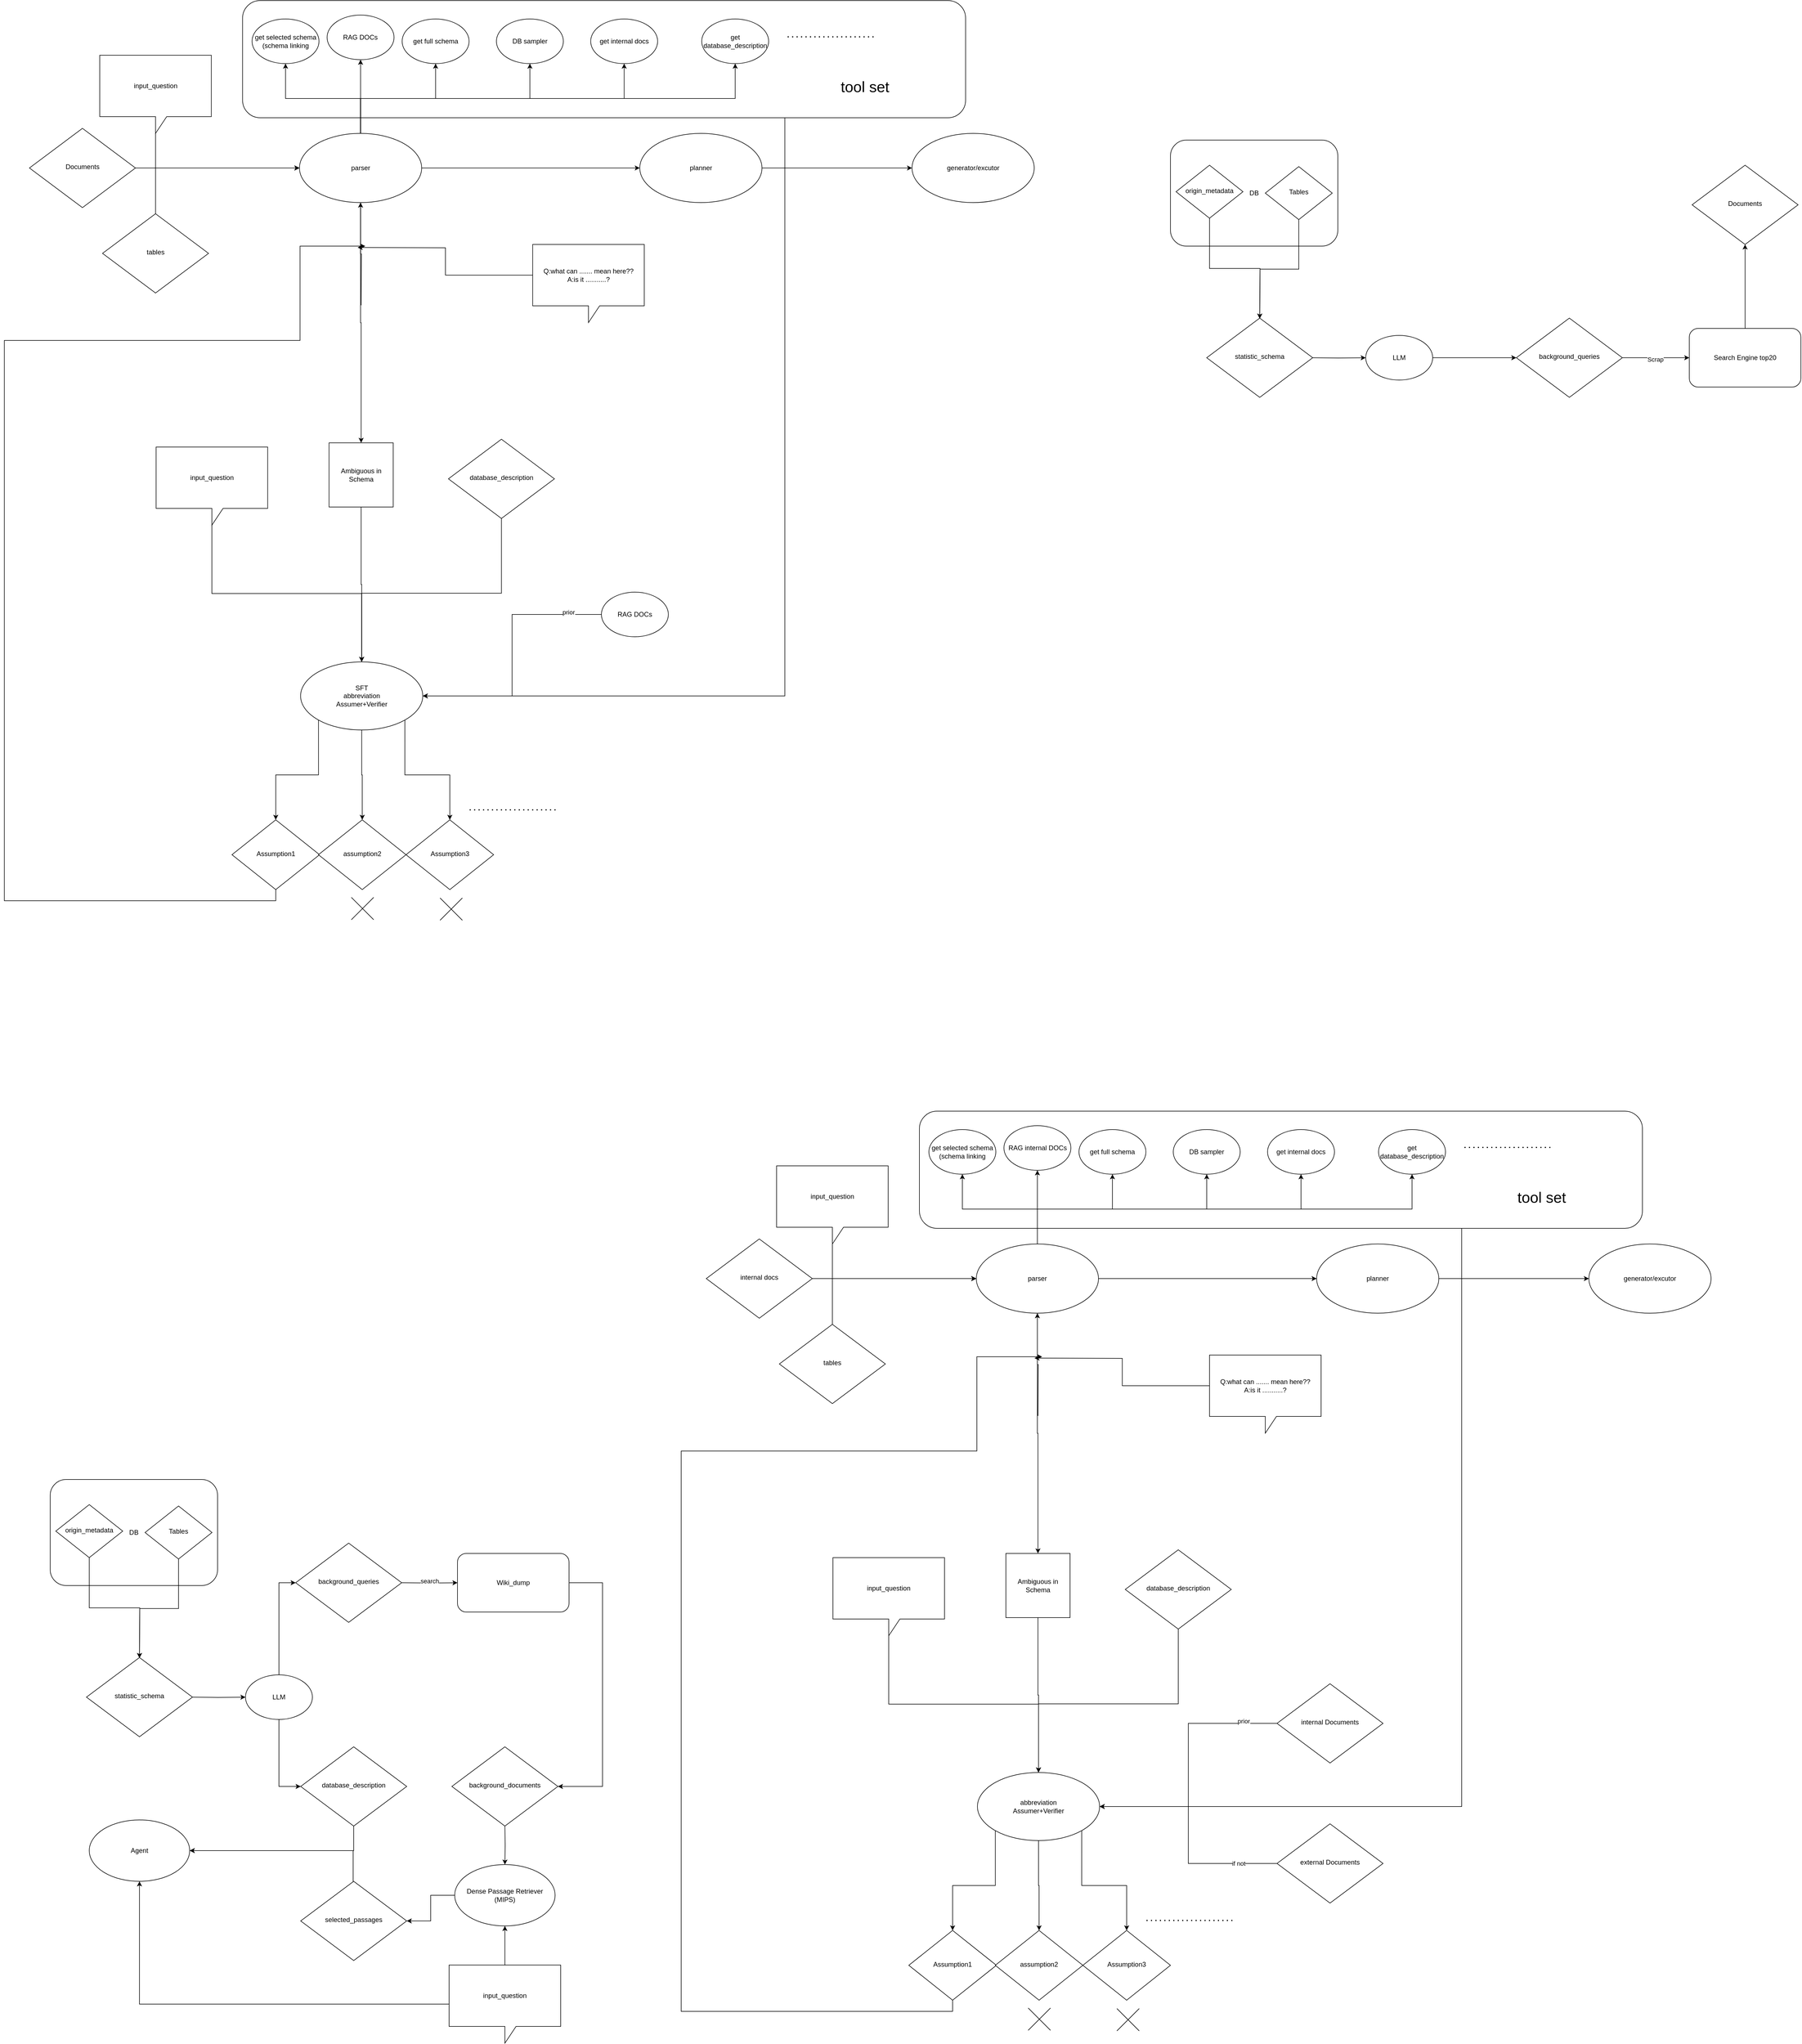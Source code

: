 <mxfile version="24.7.17">
  <diagram name="Page-1" id="r5drHmZ1GO0SzOR0JxVI">
    <mxGraphModel dx="2163" dy="4458" grid="1" gridSize="10" guides="1" tooltips="1" connect="1" arrows="1" fold="1" page="1" pageScale="1" pageWidth="827" pageHeight="1169" math="0" shadow="0">
      <root>
        <mxCell id="0" />
        <mxCell id="1" parent="0" />
        <mxCell id="jEakQbfR0bfkf2IqFZ7B-1" style="edgeStyle=orthogonalEdgeStyle;rounded=0;orthogonalLoop=1;jettySize=auto;html=1;exitX=0.75;exitY=1;exitDx=0;exitDy=0;entryX=1;entryY=0.5;entryDx=0;entryDy=0;" edge="1" parent="1" source="jEakQbfR0bfkf2IqFZ7B-2" target="jEakQbfR0bfkf2IqFZ7B-39">
          <mxGeometry relative="1" as="geometry" />
        </mxCell>
        <mxCell id="jEakQbfR0bfkf2IqFZ7B-2" value="" style="rounded=1;whiteSpace=wrap;html=1;" vertex="1" parent="1">
          <mxGeometry x="1680" y="-580" width="1296" height="210" as="geometry" />
        </mxCell>
        <mxCell id="jEakQbfR0bfkf2IqFZ7B-3" value="DB" style="rounded=1;whiteSpace=wrap;html=1;fontSize=12;glass=0;strokeWidth=1;shadow=0;" vertex="1" parent="1">
          <mxGeometry x="122" y="80" width="300" height="190" as="geometry" />
        </mxCell>
        <mxCell id="jEakQbfR0bfkf2IqFZ7B-4" style="edgeStyle=orthogonalEdgeStyle;rounded=0;orthogonalLoop=1;jettySize=auto;html=1;exitX=0.5;exitY=1;exitDx=0;exitDy=0;" edge="1" parent="1" source="jEakQbfR0bfkf2IqFZ7B-5">
          <mxGeometry relative="1" as="geometry">
            <mxPoint x="282" y="400" as="targetPoint" />
          </mxGeometry>
        </mxCell>
        <mxCell id="jEakQbfR0bfkf2IqFZ7B-5" value="origin_metadata" style="rhombus;whiteSpace=wrap;html=1;shadow=0;fontFamily=Helvetica;fontSize=12;align=center;strokeWidth=1;spacing=6;spacingTop=-4;" vertex="1" parent="1">
          <mxGeometry x="132" y="125" width="120" height="95" as="geometry" />
        </mxCell>
        <mxCell id="jEakQbfR0bfkf2IqFZ7B-6" style="edgeStyle=orthogonalEdgeStyle;rounded=0;orthogonalLoop=1;jettySize=auto;html=1;exitX=0.5;exitY=1;exitDx=0;exitDy=0;" edge="1" parent="1" source="jEakQbfR0bfkf2IqFZ7B-7">
          <mxGeometry relative="1" as="geometry">
            <mxPoint x="282" y="400" as="targetPoint" />
          </mxGeometry>
        </mxCell>
        <mxCell id="jEakQbfR0bfkf2IqFZ7B-7" value="Tables" style="rhombus;whiteSpace=wrap;html=1;shadow=0;fontFamily=Helvetica;fontSize=12;align=center;strokeWidth=1;spacing=6;spacingTop=-4;" vertex="1" parent="1">
          <mxGeometry x="292" y="127.5" width="120" height="95" as="geometry" />
        </mxCell>
        <mxCell id="jEakQbfR0bfkf2IqFZ7B-8" style="edgeStyle=orthogonalEdgeStyle;rounded=0;orthogonalLoop=1;jettySize=auto;html=1;entryX=0;entryY=0.5;entryDx=0;entryDy=0;" edge="1" parent="1" target="jEakQbfR0bfkf2IqFZ7B-11">
          <mxGeometry relative="1" as="geometry">
            <mxPoint x="372" y="470" as="sourcePoint" />
          </mxGeometry>
        </mxCell>
        <mxCell id="jEakQbfR0bfkf2IqFZ7B-9" style="edgeStyle=orthogonalEdgeStyle;rounded=0;orthogonalLoop=1;jettySize=auto;html=1;entryX=0;entryY=0.5;entryDx=0;entryDy=0;" edge="1" parent="1" source="jEakQbfR0bfkf2IqFZ7B-11" target="jEakQbfR0bfkf2IqFZ7B-25">
          <mxGeometry relative="1" as="geometry">
            <mxPoint x="562" y="265" as="targetPoint" />
          </mxGeometry>
        </mxCell>
        <mxCell id="jEakQbfR0bfkf2IqFZ7B-10" style="edgeStyle=orthogonalEdgeStyle;rounded=0;orthogonalLoop=1;jettySize=auto;html=1;exitX=0.5;exitY=1;exitDx=0;exitDy=0;entryX=0;entryY=0.5;entryDx=0;entryDy=0;" edge="1" parent="1" source="jEakQbfR0bfkf2IqFZ7B-11" target="jEakQbfR0bfkf2IqFZ7B-26">
          <mxGeometry relative="1" as="geometry">
            <mxPoint x="562" y="630" as="targetPoint" />
          </mxGeometry>
        </mxCell>
        <mxCell id="jEakQbfR0bfkf2IqFZ7B-11" value="LLM" style="ellipse;whiteSpace=wrap;html=1;" vertex="1" parent="1">
          <mxGeometry x="472" y="430" width="120" height="80" as="geometry" />
        </mxCell>
        <mxCell id="jEakQbfR0bfkf2IqFZ7B-12" style="edgeStyle=orthogonalEdgeStyle;rounded=0;orthogonalLoop=1;jettySize=auto;html=1;exitX=0.5;exitY=1;exitDx=0;exitDy=0;entryX=1;entryY=0.5;entryDx=0;entryDy=0;" edge="1" parent="1" source="jEakQbfR0bfkf2IqFZ7B-26" target="jEakQbfR0bfkf2IqFZ7B-24">
          <mxGeometry relative="1" as="geometry">
            <mxPoint x="452" y="790" as="targetPoint" />
            <mxPoint x="657" y="700" as="sourcePoint" />
          </mxGeometry>
        </mxCell>
        <mxCell id="jEakQbfR0bfkf2IqFZ7B-13" style="edgeStyle=orthogonalEdgeStyle;rounded=0;orthogonalLoop=1;jettySize=auto;html=1;entryX=0;entryY=0.5;entryDx=0;entryDy=0;" edge="1" parent="1" target="jEakQbfR0bfkf2IqFZ7B-16">
          <mxGeometry relative="1" as="geometry">
            <mxPoint x="752" y="265" as="sourcePoint" />
          </mxGeometry>
        </mxCell>
        <mxCell id="jEakQbfR0bfkf2IqFZ7B-14" value="search&lt;div&gt;&lt;br&gt;&lt;/div&gt;" style="edgeLabel;html=1;align=center;verticalAlign=middle;resizable=0;points=[];" vertex="1" connectable="0" parent="jEakQbfR0bfkf2IqFZ7B-13">
          <mxGeometry x="-0.017" y="-3" relative="1" as="geometry">
            <mxPoint as="offset" />
          </mxGeometry>
        </mxCell>
        <mxCell id="jEakQbfR0bfkf2IqFZ7B-15" style="edgeStyle=orthogonalEdgeStyle;rounded=0;orthogonalLoop=1;jettySize=auto;html=1;entryX=1;entryY=0.5;entryDx=0;entryDy=0;" edge="1" parent="1" source="jEakQbfR0bfkf2IqFZ7B-16">
          <mxGeometry relative="1" as="geometry">
            <mxPoint x="1032" y="630" as="targetPoint" />
            <Array as="points">
              <mxPoint x="1112" y="265" />
              <mxPoint x="1112" y="630" />
            </Array>
          </mxGeometry>
        </mxCell>
        <mxCell id="jEakQbfR0bfkf2IqFZ7B-16" value="Wiki_dump" style="rounded=1;whiteSpace=wrap;html=1;" vertex="1" parent="1">
          <mxGeometry x="852" y="212.5" width="200" height="105" as="geometry" />
        </mxCell>
        <mxCell id="jEakQbfR0bfkf2IqFZ7B-17" value="" style="edgeStyle=orthogonalEdgeStyle;rounded=0;orthogonalLoop=1;jettySize=auto;html=1;" edge="1" parent="1" target="jEakQbfR0bfkf2IqFZ7B-22">
          <mxGeometry relative="1" as="geometry">
            <mxPoint x="937" y="700" as="sourcePoint" />
          </mxGeometry>
        </mxCell>
        <mxCell id="jEakQbfR0bfkf2IqFZ7B-18" value="" style="edgeStyle=orthogonalEdgeStyle;rounded=0;orthogonalLoop=1;jettySize=auto;html=1;" edge="1" parent="1" source="jEakQbfR0bfkf2IqFZ7B-20" target="jEakQbfR0bfkf2IqFZ7B-22">
          <mxGeometry relative="1" as="geometry" />
        </mxCell>
        <mxCell id="jEakQbfR0bfkf2IqFZ7B-19" style="edgeStyle=orthogonalEdgeStyle;rounded=0;orthogonalLoop=1;jettySize=auto;html=1;entryX=0.5;entryY=1;entryDx=0;entryDy=0;" edge="1" parent="1" source="jEakQbfR0bfkf2IqFZ7B-20" target="jEakQbfR0bfkf2IqFZ7B-24">
          <mxGeometry relative="1" as="geometry">
            <mxPoint x="282" y="810" as="targetPoint" />
          </mxGeometry>
        </mxCell>
        <mxCell id="jEakQbfR0bfkf2IqFZ7B-20" value="input&lt;span style=&quot;background-color: initial;&quot;&gt;_question&lt;/span&gt;" style="shape=callout;whiteSpace=wrap;html=1;perimeter=calloutPerimeter;" vertex="1" parent="1">
          <mxGeometry x="837" y="950" width="200" height="140" as="geometry" />
        </mxCell>
        <mxCell id="jEakQbfR0bfkf2IqFZ7B-21" value="" style="edgeStyle=orthogonalEdgeStyle;rounded=0;orthogonalLoop=1;jettySize=auto;html=1;entryX=1;entryY=0.5;entryDx=0;entryDy=0;" edge="1" parent="1" source="jEakQbfR0bfkf2IqFZ7B-22" target="jEakQbfR0bfkf2IqFZ7B-29">
          <mxGeometry relative="1" as="geometry">
            <mxPoint x="752" y="870" as="targetPoint" />
          </mxGeometry>
        </mxCell>
        <mxCell id="jEakQbfR0bfkf2IqFZ7B-22" value="Dense Passage Retriever&lt;div&gt;(MIPS&lt;span style=&quot;background-color: initial;&quot;&gt;)&lt;/span&gt;&lt;/div&gt;" style="ellipse;whiteSpace=wrap;html=1;" vertex="1" parent="1">
          <mxGeometry x="847" y="770" width="180" height="110" as="geometry" />
        </mxCell>
        <mxCell id="jEakQbfR0bfkf2IqFZ7B-23" style="edgeStyle=orthogonalEdgeStyle;rounded=0;orthogonalLoop=1;jettySize=auto;html=1;exitX=0.5;exitY=0;exitDx=0;exitDy=0;entryX=1;entryY=0.5;entryDx=0;entryDy=0;" edge="1" parent="1" source="jEakQbfR0bfkf2IqFZ7B-29" target="jEakQbfR0bfkf2IqFZ7B-24">
          <mxGeometry relative="1" as="geometry">
            <mxPoint x="657.571" y="750" as="targetPoint" />
            <mxPoint x="657" y="800" as="sourcePoint" />
            <Array as="points">
              <mxPoint x="665" y="745" />
            </Array>
          </mxGeometry>
        </mxCell>
        <mxCell id="jEakQbfR0bfkf2IqFZ7B-24" value="Agent" style="ellipse;whiteSpace=wrap;html=1;" vertex="1" parent="1">
          <mxGeometry x="192" y="690" width="180" height="110" as="geometry" />
        </mxCell>
        <mxCell id="jEakQbfR0bfkf2IqFZ7B-25" value="background_queries" style="rhombus;whiteSpace=wrap;html=1;shadow=0;fontFamily=Helvetica;fontSize=12;align=center;strokeWidth=1;spacing=6;spacingTop=-4;" vertex="1" parent="1">
          <mxGeometry x="562" y="194" width="190" height="142" as="geometry" />
        </mxCell>
        <mxCell id="jEakQbfR0bfkf2IqFZ7B-26" value="database_description" style="rhombus;whiteSpace=wrap;html=1;shadow=0;fontFamily=Helvetica;fontSize=12;align=center;strokeWidth=1;spacing=6;spacingTop=-4;" vertex="1" parent="1">
          <mxGeometry x="571" y="559" width="190" height="142" as="geometry" />
        </mxCell>
        <mxCell id="jEakQbfR0bfkf2IqFZ7B-27" value="background_documents" style="rhombus;whiteSpace=wrap;html=1;shadow=0;fontFamily=Helvetica;fontSize=12;align=center;strokeWidth=1;spacing=6;spacingTop=-4;" vertex="1" parent="1">
          <mxGeometry x="842" y="559" width="190" height="142" as="geometry" />
        </mxCell>
        <mxCell id="jEakQbfR0bfkf2IqFZ7B-28" value="statistic_schema" style="rhombus;whiteSpace=wrap;html=1;shadow=0;fontFamily=Helvetica;fontSize=12;align=center;strokeWidth=1;spacing=6;spacingTop=-4;" vertex="1" parent="1">
          <mxGeometry x="187" y="399" width="190" height="142" as="geometry" />
        </mxCell>
        <mxCell id="jEakQbfR0bfkf2IqFZ7B-29" value="selected_passages" style="rhombus;whiteSpace=wrap;html=1;shadow=0;fontFamily=Helvetica;fontSize=12;align=center;strokeWidth=1;spacing=6;spacingTop=-4;" vertex="1" parent="1">
          <mxGeometry x="571" y="800" width="190" height="142" as="geometry" />
        </mxCell>
        <mxCell id="jEakQbfR0bfkf2IqFZ7B-30" style="edgeStyle=orthogonalEdgeStyle;rounded=0;orthogonalLoop=1;jettySize=auto;html=1;exitX=0;exitY=0;exitDx=100;exitDy=140;exitPerimeter=0;entryX=0.5;entryY=0;entryDx=0;entryDy=0;" edge="1" parent="1" source="jEakQbfR0bfkf2IqFZ7B-31" target="jEakQbfR0bfkf2IqFZ7B-39">
          <mxGeometry relative="1" as="geometry">
            <mxPoint x="1746.727" y="543.455" as="targetPoint" />
          </mxGeometry>
        </mxCell>
        <mxCell id="jEakQbfR0bfkf2IqFZ7B-31" value="input&lt;span style=&quot;background-color: initial;&quot;&gt;_question&lt;/span&gt;" style="shape=callout;whiteSpace=wrap;html=1;perimeter=calloutPerimeter;" vertex="1" parent="1">
          <mxGeometry x="1525" y="220" width="200" height="140" as="geometry" />
        </mxCell>
        <mxCell id="jEakQbfR0bfkf2IqFZ7B-32" style="edgeStyle=orthogonalEdgeStyle;rounded=0;orthogonalLoop=1;jettySize=auto;html=1;exitX=0.5;exitY=1;exitDx=0;exitDy=0;entryX=0.5;entryY=0;entryDx=0;entryDy=0;" edge="1" parent="1" source="jEakQbfR0bfkf2IqFZ7B-33" target="jEakQbfR0bfkf2IqFZ7B-39">
          <mxGeometry relative="1" as="geometry">
            <mxPoint x="2019" y="552" as="targetPoint" />
            <Array as="points">
              <mxPoint x="2144" y="482" />
              <mxPoint x="1893" y="482" />
            </Array>
          </mxGeometry>
        </mxCell>
        <mxCell id="jEakQbfR0bfkf2IqFZ7B-33" value="database_description" style="rhombus;whiteSpace=wrap;html=1;shadow=0;fontFamily=Helvetica;fontSize=12;align=center;strokeWidth=1;spacing=6;spacingTop=-4;" vertex="1" parent="1">
          <mxGeometry x="2049" y="206" width="190" height="142" as="geometry" />
        </mxCell>
        <mxCell id="jEakQbfR0bfkf2IqFZ7B-34" style="edgeStyle=orthogonalEdgeStyle;rounded=0;orthogonalLoop=1;jettySize=auto;html=1;exitX=0.5;exitY=1;exitDx=0;exitDy=0;entryX=0.5;entryY=0;entryDx=0;entryDy=0;" edge="1" parent="1" source="jEakQbfR0bfkf2IqFZ7B-35" target="jEakQbfR0bfkf2IqFZ7B-39">
          <mxGeometry relative="1" as="geometry">
            <mxPoint x="1893" y="536" as="targetPoint" />
          </mxGeometry>
        </mxCell>
        <mxCell id="jEakQbfR0bfkf2IqFZ7B-35" value="Ambiguous in Schema" style="whiteSpace=wrap;html=1;aspect=fixed;" vertex="1" parent="1">
          <mxGeometry x="1835" y="212.5" width="115" height="115" as="geometry" />
        </mxCell>
        <mxCell id="jEakQbfR0bfkf2IqFZ7B-36" style="edgeStyle=orthogonalEdgeStyle;rounded=0;orthogonalLoop=1;jettySize=auto;html=1;exitX=0;exitY=1;exitDx=0;exitDy=0;entryX=0.5;entryY=0;entryDx=0;entryDy=0;" edge="1" parent="1" source="jEakQbfR0bfkf2IqFZ7B-39" target="jEakQbfR0bfkf2IqFZ7B-44">
          <mxGeometry relative="1" as="geometry">
            <mxPoint x="1759.455" y="871.636" as="targetPoint" />
          </mxGeometry>
        </mxCell>
        <mxCell id="jEakQbfR0bfkf2IqFZ7B-37" style="edgeStyle=orthogonalEdgeStyle;rounded=0;orthogonalLoop=1;jettySize=auto;html=1;exitX=0.5;exitY=1;exitDx=0;exitDy=0;entryX=0.5;entryY=0;entryDx=0;entryDy=0;" edge="1" parent="1" source="jEakQbfR0bfkf2IqFZ7B-39" target="jEakQbfR0bfkf2IqFZ7B-45">
          <mxGeometry relative="1" as="geometry">
            <mxPoint x="1893.091" y="866.182" as="targetPoint" />
          </mxGeometry>
        </mxCell>
        <mxCell id="jEakQbfR0bfkf2IqFZ7B-38" style="edgeStyle=orthogonalEdgeStyle;rounded=0;orthogonalLoop=1;jettySize=auto;html=1;exitX=1;exitY=1;exitDx=0;exitDy=0;entryX=0.5;entryY=0;entryDx=0;entryDy=0;" edge="1" parent="1" source="jEakQbfR0bfkf2IqFZ7B-39" target="jEakQbfR0bfkf2IqFZ7B-46">
          <mxGeometry relative="1" as="geometry">
            <mxPoint x="2023.091" y="868.909" as="targetPoint" />
          </mxGeometry>
        </mxCell>
        <mxCell id="jEakQbfR0bfkf2IqFZ7B-39" value="&lt;div&gt;abbreviation&lt;/div&gt;Assumer+Verifier" style="ellipse;whiteSpace=wrap;html=1;" vertex="1" parent="1">
          <mxGeometry x="1784" y="605" width="219" height="122" as="geometry" />
        </mxCell>
        <mxCell id="jEakQbfR0bfkf2IqFZ7B-40" style="edgeStyle=orthogonalEdgeStyle;rounded=0;orthogonalLoop=1;jettySize=auto;html=1;exitX=0;exitY=0.5;exitDx=0;exitDy=0;entryX=1;entryY=0.5;entryDx=0;entryDy=0;" edge="1" parent="1" source="jEakQbfR0bfkf2IqFZ7B-42" target="jEakQbfR0bfkf2IqFZ7B-39">
          <mxGeometry relative="1" as="geometry" />
        </mxCell>
        <mxCell id="jEakQbfR0bfkf2IqFZ7B-41" value="prior" style="edgeLabel;html=1;align=center;verticalAlign=middle;resizable=0;points=[];" vertex="1" connectable="0" parent="jEakQbfR0bfkf2IqFZ7B-40">
          <mxGeometry x="-0.748" y="-4" relative="1" as="geometry">
            <mxPoint x="-1" as="offset" />
          </mxGeometry>
        </mxCell>
        <mxCell id="jEakQbfR0bfkf2IqFZ7B-42" value="internal Documents" style="rhombus;whiteSpace=wrap;html=1;shadow=0;fontFamily=Helvetica;fontSize=12;align=center;strokeWidth=1;spacing=6;spacingTop=-4;" vertex="1" parent="1">
          <mxGeometry x="2321" y="446" width="190" height="142" as="geometry" />
        </mxCell>
        <mxCell id="jEakQbfR0bfkf2IqFZ7B-43" style="edgeStyle=orthogonalEdgeStyle;rounded=0;orthogonalLoop=1;jettySize=auto;html=1;exitX=0.5;exitY=1;exitDx=0;exitDy=0;" edge="1" parent="1" source="jEakQbfR0bfkf2IqFZ7B-44">
          <mxGeometry relative="1" as="geometry">
            <mxPoint x="1900" y="-140" as="targetPoint" />
            <Array as="points">
              <mxPoint x="1739" y="1033" />
              <mxPoint x="1253" y="1033" />
              <mxPoint x="1253" y="29" />
              <mxPoint x="1783" y="29" />
            </Array>
          </mxGeometry>
        </mxCell>
        <mxCell id="jEakQbfR0bfkf2IqFZ7B-44" value="Assumption1" style="rhombus;whiteSpace=wrap;html=1;shadow=0;fontFamily=Helvetica;fontSize=12;align=center;strokeWidth=1;spacing=6;spacingTop=-4;" vertex="1" parent="1">
          <mxGeometry x="1661" y="888" width="157" height="125" as="geometry" />
        </mxCell>
        <mxCell id="jEakQbfR0bfkf2IqFZ7B-45" value="assumpt&lt;span style=&quot;background-color: initial;&quot;&gt;ion2&lt;/span&gt;" style="rhombus;whiteSpace=wrap;html=1;shadow=0;fontFamily=Helvetica;fontSize=12;align=center;strokeWidth=1;spacing=6;spacingTop=-4;" vertex="1" parent="1">
          <mxGeometry x="1816" y="888" width="157" height="125" as="geometry" />
        </mxCell>
        <mxCell id="jEakQbfR0bfkf2IqFZ7B-46" value="Assumption3" style="rhombus;whiteSpace=wrap;html=1;shadow=0;fontFamily=Helvetica;fontSize=12;align=center;strokeWidth=1;spacing=6;spacingTop=-4;" vertex="1" parent="1">
          <mxGeometry x="1973" y="888" width="157" height="125" as="geometry" />
        </mxCell>
        <mxCell id="jEakQbfR0bfkf2IqFZ7B-47" style="edgeStyle=orthogonalEdgeStyle;rounded=0;orthogonalLoop=1;jettySize=auto;html=1;exitX=0.5;exitY=0;exitDx=0;exitDy=0;entryX=0.5;entryY=1;entryDx=0;entryDy=0;" edge="1" parent="1" target="jEakQbfR0bfkf2IqFZ7B-62">
          <mxGeometry relative="1" as="geometry">
            <mxPoint x="1892.5" y="-34" as="sourcePoint" />
          </mxGeometry>
        </mxCell>
        <mxCell id="jEakQbfR0bfkf2IqFZ7B-48" value="" style="endArrow=none;dashed=1;html=1;dashPattern=1 3;strokeWidth=2;rounded=0;" edge="1" parent="1">
          <mxGeometry width="50" height="50" relative="1" as="geometry">
            <mxPoint x="2087" y="870.09" as="sourcePoint" />
            <mxPoint x="2247" y="870.09" as="targetPoint" />
          </mxGeometry>
        </mxCell>
        <mxCell id="jEakQbfR0bfkf2IqFZ7B-49" value="" style="shape=mxgraph.sysml.x;" vertex="1" parent="1">
          <mxGeometry x="1875" y="1027" width="40" height="40" as="geometry" />
        </mxCell>
        <mxCell id="jEakQbfR0bfkf2IqFZ7B-50" value="" style="shape=mxgraph.sysml.x;" vertex="1" parent="1">
          <mxGeometry x="2034" y="1028" width="40" height="40" as="geometry" />
        </mxCell>
        <mxCell id="jEakQbfR0bfkf2IqFZ7B-51" style="edgeStyle=orthogonalEdgeStyle;rounded=0;orthogonalLoop=1;jettySize=auto;html=1;exitX=0;exitY=0.5;exitDx=0;exitDy=0;entryX=1;entryY=0.5;entryDx=0;entryDy=0;" edge="1" parent="1" source="jEakQbfR0bfkf2IqFZ7B-53" target="jEakQbfR0bfkf2IqFZ7B-39">
          <mxGeometry relative="1" as="geometry" />
        </mxCell>
        <mxCell id="jEakQbfR0bfkf2IqFZ7B-52" value="if not" style="edgeLabel;html=1;align=center;verticalAlign=middle;resizable=0;points=[];" vertex="1" connectable="0" parent="jEakQbfR0bfkf2IqFZ7B-51">
          <mxGeometry x="-0.677" relative="1" as="geometry">
            <mxPoint x="-1" as="offset" />
          </mxGeometry>
        </mxCell>
        <mxCell id="jEakQbfR0bfkf2IqFZ7B-53" value="external Documents" style="rhombus;whiteSpace=wrap;html=1;shadow=0;fontFamily=Helvetica;fontSize=12;align=center;strokeWidth=1;spacing=6;spacingTop=-4;" vertex="1" parent="1">
          <mxGeometry x="2321" y="697" width="190" height="142" as="geometry" />
        </mxCell>
        <mxCell id="jEakQbfR0bfkf2IqFZ7B-54" style="edgeStyle=orthogonalEdgeStyle;rounded=0;orthogonalLoop=1;jettySize=auto;html=1;exitX=1;exitY=0.5;exitDx=0;exitDy=0;" edge="1" parent="1" source="jEakQbfR0bfkf2IqFZ7B-62" target="jEakQbfR0bfkf2IqFZ7B-64">
          <mxGeometry relative="1" as="geometry" />
        </mxCell>
        <mxCell id="jEakQbfR0bfkf2IqFZ7B-55" style="edgeStyle=orthogonalEdgeStyle;rounded=0;orthogonalLoop=1;jettySize=auto;html=1;exitX=0.5;exitY=0;exitDx=0;exitDy=0;entryX=0.5;entryY=1;entryDx=0;entryDy=0;" edge="1" parent="1" source="jEakQbfR0bfkf2IqFZ7B-62" target="jEakQbfR0bfkf2IqFZ7B-65">
          <mxGeometry relative="1" as="geometry" />
        </mxCell>
        <mxCell id="jEakQbfR0bfkf2IqFZ7B-56" style="edgeStyle=orthogonalEdgeStyle;rounded=0;orthogonalLoop=1;jettySize=auto;html=1;exitX=0.5;exitY=0;exitDx=0;exitDy=0;entryX=0.5;entryY=1;entryDx=0;entryDy=0;" edge="1" parent="1" source="jEakQbfR0bfkf2IqFZ7B-62" target="jEakQbfR0bfkf2IqFZ7B-66">
          <mxGeometry relative="1" as="geometry" />
        </mxCell>
        <mxCell id="jEakQbfR0bfkf2IqFZ7B-57" style="edgeStyle=orthogonalEdgeStyle;rounded=0;orthogonalLoop=1;jettySize=auto;html=1;exitX=0.5;exitY=0;exitDx=0;exitDy=0;entryX=0.5;entryY=1;entryDx=0;entryDy=0;" edge="1" parent="1" source="jEakQbfR0bfkf2IqFZ7B-62" target="jEakQbfR0bfkf2IqFZ7B-67">
          <mxGeometry relative="1" as="geometry" />
        </mxCell>
        <mxCell id="jEakQbfR0bfkf2IqFZ7B-58" style="edgeStyle=orthogonalEdgeStyle;rounded=0;orthogonalLoop=1;jettySize=auto;html=1;exitX=0.5;exitY=0;exitDx=0;exitDy=0;entryX=0.5;entryY=1;entryDx=0;entryDy=0;" edge="1" parent="1" source="jEakQbfR0bfkf2IqFZ7B-62" target="jEakQbfR0bfkf2IqFZ7B-69">
          <mxGeometry relative="1" as="geometry" />
        </mxCell>
        <mxCell id="jEakQbfR0bfkf2IqFZ7B-59" style="edgeStyle=orthogonalEdgeStyle;rounded=0;orthogonalLoop=1;jettySize=auto;html=1;exitX=0.5;exitY=1;exitDx=0;exitDy=0;entryX=0.5;entryY=0;entryDx=0;entryDy=0;" edge="1" parent="1" source="jEakQbfR0bfkf2IqFZ7B-62" target="jEakQbfR0bfkf2IqFZ7B-35">
          <mxGeometry relative="1" as="geometry">
            <mxPoint x="1893" y="210" as="targetPoint" />
          </mxGeometry>
        </mxCell>
        <mxCell id="jEakQbfR0bfkf2IqFZ7B-60" style="edgeStyle=orthogonalEdgeStyle;rounded=0;orthogonalLoop=1;jettySize=auto;html=1;exitX=0.5;exitY=0;exitDx=0;exitDy=0;entryX=0.5;entryY=1;entryDx=0;entryDy=0;" edge="1" parent="1" source="jEakQbfR0bfkf2IqFZ7B-62" target="jEakQbfR0bfkf2IqFZ7B-72">
          <mxGeometry relative="1" as="geometry" />
        </mxCell>
        <mxCell id="jEakQbfR0bfkf2IqFZ7B-61" style="edgeStyle=orthogonalEdgeStyle;rounded=0;orthogonalLoop=1;jettySize=auto;html=1;exitX=0.5;exitY=0;exitDx=0;exitDy=0;entryX=0.5;entryY=1;entryDx=0;entryDy=0;" edge="1" parent="1" source="jEakQbfR0bfkf2IqFZ7B-62" target="jEakQbfR0bfkf2IqFZ7B-79">
          <mxGeometry relative="1" as="geometry" />
        </mxCell>
        <mxCell id="jEakQbfR0bfkf2IqFZ7B-62" value="parser" style="ellipse;whiteSpace=wrap;html=1;" vertex="1" parent="1">
          <mxGeometry x="1782" y="-342" width="219" height="124" as="geometry" />
        </mxCell>
        <mxCell id="jEakQbfR0bfkf2IqFZ7B-63" style="edgeStyle=orthogonalEdgeStyle;rounded=0;orthogonalLoop=1;jettySize=auto;html=1;exitX=1;exitY=0.5;exitDx=0;exitDy=0;" edge="1" parent="1" source="jEakQbfR0bfkf2IqFZ7B-64">
          <mxGeometry relative="1" as="geometry">
            <mxPoint x="2880" y="-280" as="targetPoint" />
          </mxGeometry>
        </mxCell>
        <mxCell id="jEakQbfR0bfkf2IqFZ7B-64" value="planner" style="ellipse;whiteSpace=wrap;html=1;" vertex="1" parent="1">
          <mxGeometry x="2392" y="-342" width="219" height="124" as="geometry" />
        </mxCell>
        <mxCell id="jEakQbfR0bfkf2IqFZ7B-65" value="get selected schema&lt;br&gt;(schema linking" style="ellipse;whiteSpace=wrap;html=1;" vertex="1" parent="1">
          <mxGeometry x="1697" y="-547" width="120" height="80" as="geometry" />
        </mxCell>
        <mxCell id="jEakQbfR0bfkf2IqFZ7B-66" value="get full schema" style="ellipse;whiteSpace=wrap;html=1;" vertex="1" parent="1">
          <mxGeometry x="1966" y="-547" width="120" height="80" as="geometry" />
        </mxCell>
        <mxCell id="jEakQbfR0bfkf2IqFZ7B-67" value="DB sampler" style="ellipse;whiteSpace=wrap;html=1;" vertex="1" parent="1">
          <mxGeometry x="2135" y="-547" width="120" height="80" as="geometry" />
        </mxCell>
        <mxCell id="jEakQbfR0bfkf2IqFZ7B-68" value="" style="endArrow=none;dashed=1;html=1;dashPattern=1 3;strokeWidth=2;rounded=0;" edge="1" parent="1">
          <mxGeometry width="50" height="50" relative="1" as="geometry">
            <mxPoint x="2657" y="-515.0" as="sourcePoint" />
            <mxPoint x="2817" y="-515.0" as="targetPoint" />
          </mxGeometry>
        </mxCell>
        <mxCell id="jEakQbfR0bfkf2IqFZ7B-69" value="get internal docs" style="ellipse;whiteSpace=wrap;html=1;" vertex="1" parent="1">
          <mxGeometry x="2304" y="-547" width="120" height="80" as="geometry" />
        </mxCell>
        <mxCell id="jEakQbfR0bfkf2IqFZ7B-70" style="edgeStyle=orthogonalEdgeStyle;rounded=0;orthogonalLoop=1;jettySize=auto;html=1;exitX=0;exitY=0;exitDx=100;exitDy=140;exitPerimeter=0;" edge="1" parent="1" source="jEakQbfR0bfkf2IqFZ7B-71" target="jEakQbfR0bfkf2IqFZ7B-62">
          <mxGeometry relative="1" as="geometry" />
        </mxCell>
        <mxCell id="jEakQbfR0bfkf2IqFZ7B-71" value="input&lt;span style=&quot;background-color: initial;&quot;&gt;_question&lt;/span&gt;" style="shape=callout;whiteSpace=wrap;html=1;perimeter=calloutPerimeter;" vertex="1" parent="1">
          <mxGeometry x="1424" y="-482" width="200" height="140" as="geometry" />
        </mxCell>
        <mxCell id="jEakQbfR0bfkf2IqFZ7B-72" value="get database_description" style="ellipse;whiteSpace=wrap;html=1;" vertex="1" parent="1">
          <mxGeometry x="2503" y="-547" width="120" height="80" as="geometry" />
        </mxCell>
        <mxCell id="jEakQbfR0bfkf2IqFZ7B-73" style="edgeStyle=orthogonalEdgeStyle;rounded=0;orthogonalLoop=1;jettySize=auto;html=1;exitX=0.5;exitY=0;exitDx=0;exitDy=0;entryX=0;entryY=0.5;entryDx=0;entryDy=0;" edge="1" parent="1" source="jEakQbfR0bfkf2IqFZ7B-74" target="jEakQbfR0bfkf2IqFZ7B-62">
          <mxGeometry relative="1" as="geometry" />
        </mxCell>
        <mxCell id="jEakQbfR0bfkf2IqFZ7B-74" value="tables" style="rhombus;whiteSpace=wrap;html=1;shadow=0;fontFamily=Helvetica;fontSize=12;align=center;strokeWidth=1;spacing=6;spacingTop=-4;" vertex="1" parent="1">
          <mxGeometry x="1429" y="-198" width="190" height="142" as="geometry" />
        </mxCell>
        <mxCell id="jEakQbfR0bfkf2IqFZ7B-75" style="edgeStyle=orthogonalEdgeStyle;rounded=0;orthogonalLoop=1;jettySize=auto;html=1;exitX=1;exitY=0.5;exitDx=0;exitDy=0;entryX=0;entryY=0.5;entryDx=0;entryDy=0;" edge="1" parent="1" source="jEakQbfR0bfkf2IqFZ7B-76" target="jEakQbfR0bfkf2IqFZ7B-62">
          <mxGeometry relative="1" as="geometry" />
        </mxCell>
        <mxCell id="jEakQbfR0bfkf2IqFZ7B-76" value="internal docs" style="rhombus;whiteSpace=wrap;html=1;shadow=0;fontFamily=Helvetica;fontSize=12;align=center;strokeWidth=1;spacing=6;spacingTop=-4;" vertex="1" parent="1">
          <mxGeometry x="1298" y="-351" width="190" height="142" as="geometry" />
        </mxCell>
        <mxCell id="jEakQbfR0bfkf2IqFZ7B-77" style="edgeStyle=orthogonalEdgeStyle;rounded=0;orthogonalLoop=1;jettySize=auto;html=1;exitX=0;exitY=0;exitDx=0;exitDy=55;exitPerimeter=0;" edge="1" parent="1" source="jEakQbfR0bfkf2IqFZ7B-78">
          <mxGeometry relative="1" as="geometry">
            <mxPoint x="1886.25" y="-137.5" as="targetPoint" />
          </mxGeometry>
        </mxCell>
        <mxCell id="jEakQbfR0bfkf2IqFZ7B-78" value="&lt;div&gt;Q:what can ....... mean here??&lt;/div&gt;A:is it ...........?" style="shape=callout;whiteSpace=wrap;html=1;perimeter=calloutPerimeter;" vertex="1" parent="1">
          <mxGeometry x="2200" y="-143" width="200" height="140" as="geometry" />
        </mxCell>
        <mxCell id="jEakQbfR0bfkf2IqFZ7B-79" value="RAG internal DOCs" style="ellipse;whiteSpace=wrap;html=1;" vertex="1" parent="1">
          <mxGeometry x="1831.5" y="-554" width="120" height="80" as="geometry" />
        </mxCell>
        <mxCell id="jEakQbfR0bfkf2IqFZ7B-80" value="generator/excutor" style="ellipse;whiteSpace=wrap;html=1;" vertex="1" parent="1">
          <mxGeometry x="2880" y="-342" width="219" height="124" as="geometry" />
        </mxCell>
        <mxCell id="jEakQbfR0bfkf2IqFZ7B-81" value="&lt;font style=&quot;font-size: 27px;&quot;&gt;tool set&lt;/font&gt;" style="text;html=1;align=center;verticalAlign=middle;resizable=0;points=[];autosize=1;strokeColor=none;fillColor=none;" vertex="1" parent="1">
          <mxGeometry x="2740" y="-450" width="110" height="50" as="geometry" />
        </mxCell>
        <mxCell id="jEakQbfR0bfkf2IqFZ7B-82" style="edgeStyle=orthogonalEdgeStyle;rounded=0;orthogonalLoop=1;jettySize=auto;html=1;exitX=0.75;exitY=1;exitDx=0;exitDy=0;entryX=1;entryY=0.5;entryDx=0;entryDy=0;" edge="1" parent="1" source="jEakQbfR0bfkf2IqFZ7B-83" target="jEakQbfR0bfkf2IqFZ7B-93">
          <mxGeometry relative="1" as="geometry" />
        </mxCell>
        <mxCell id="jEakQbfR0bfkf2IqFZ7B-83" value="" style="rounded=1;whiteSpace=wrap;html=1;" vertex="1" parent="1">
          <mxGeometry x="466.8" y="-2570" width="1296" height="210" as="geometry" />
        </mxCell>
        <mxCell id="jEakQbfR0bfkf2IqFZ7B-84" style="edgeStyle=orthogonalEdgeStyle;rounded=0;orthogonalLoop=1;jettySize=auto;html=1;exitX=0;exitY=0;exitDx=100;exitDy=140;exitPerimeter=0;entryX=0.5;entryY=0;entryDx=0;entryDy=0;" edge="1" parent="1" source="jEakQbfR0bfkf2IqFZ7B-85" target="jEakQbfR0bfkf2IqFZ7B-93">
          <mxGeometry relative="1" as="geometry">
            <mxPoint x="533.527" y="-1446.545" as="targetPoint" />
          </mxGeometry>
        </mxCell>
        <mxCell id="jEakQbfR0bfkf2IqFZ7B-85" value="input&lt;span style=&quot;background-color: initial;&quot;&gt;_question&lt;/span&gt;" style="shape=callout;whiteSpace=wrap;html=1;perimeter=calloutPerimeter;" vertex="1" parent="1">
          <mxGeometry x="311.8" y="-1770" width="200" height="140" as="geometry" />
        </mxCell>
        <mxCell id="jEakQbfR0bfkf2IqFZ7B-86" style="edgeStyle=orthogonalEdgeStyle;rounded=0;orthogonalLoop=1;jettySize=auto;html=1;exitX=0.5;exitY=1;exitDx=0;exitDy=0;entryX=0.5;entryY=0;entryDx=0;entryDy=0;" edge="1" parent="1" source="jEakQbfR0bfkf2IqFZ7B-87" target="jEakQbfR0bfkf2IqFZ7B-93">
          <mxGeometry relative="1" as="geometry">
            <mxPoint x="805.8" y="-1438" as="targetPoint" />
            <Array as="points">
              <mxPoint x="930.8" y="-1508" />
              <mxPoint x="679.8" y="-1508" />
            </Array>
          </mxGeometry>
        </mxCell>
        <mxCell id="jEakQbfR0bfkf2IqFZ7B-87" value="database_description" style="rhombus;whiteSpace=wrap;html=1;shadow=0;fontFamily=Helvetica;fontSize=12;align=center;strokeWidth=1;spacing=6;spacingTop=-4;" vertex="1" parent="1">
          <mxGeometry x="835.8" y="-1784" width="190" height="142" as="geometry" />
        </mxCell>
        <mxCell id="jEakQbfR0bfkf2IqFZ7B-88" style="edgeStyle=orthogonalEdgeStyle;rounded=0;orthogonalLoop=1;jettySize=auto;html=1;exitX=0.5;exitY=1;exitDx=0;exitDy=0;entryX=0.5;entryY=0;entryDx=0;entryDy=0;" edge="1" parent="1" source="jEakQbfR0bfkf2IqFZ7B-89" target="jEakQbfR0bfkf2IqFZ7B-93">
          <mxGeometry relative="1" as="geometry">
            <mxPoint x="679.8" y="-1454" as="targetPoint" />
          </mxGeometry>
        </mxCell>
        <mxCell id="jEakQbfR0bfkf2IqFZ7B-89" value="Ambiguous in Schema" style="whiteSpace=wrap;html=1;aspect=fixed;" vertex="1" parent="1">
          <mxGeometry x="621.8" y="-1777.5" width="115" height="115" as="geometry" />
        </mxCell>
        <mxCell id="jEakQbfR0bfkf2IqFZ7B-90" style="edgeStyle=orthogonalEdgeStyle;rounded=0;orthogonalLoop=1;jettySize=auto;html=1;exitX=0;exitY=1;exitDx=0;exitDy=0;entryX=0.5;entryY=0;entryDx=0;entryDy=0;" edge="1" parent="1" source="jEakQbfR0bfkf2IqFZ7B-93" target="jEakQbfR0bfkf2IqFZ7B-98">
          <mxGeometry relative="1" as="geometry">
            <mxPoint x="546.255" y="-1118.364" as="targetPoint" />
          </mxGeometry>
        </mxCell>
        <mxCell id="jEakQbfR0bfkf2IqFZ7B-91" style="edgeStyle=orthogonalEdgeStyle;rounded=0;orthogonalLoop=1;jettySize=auto;html=1;exitX=0.5;exitY=1;exitDx=0;exitDy=0;entryX=0.5;entryY=0;entryDx=0;entryDy=0;" edge="1" parent="1" source="jEakQbfR0bfkf2IqFZ7B-93" target="jEakQbfR0bfkf2IqFZ7B-99">
          <mxGeometry relative="1" as="geometry">
            <mxPoint x="679.891" y="-1123.818" as="targetPoint" />
          </mxGeometry>
        </mxCell>
        <mxCell id="jEakQbfR0bfkf2IqFZ7B-92" style="edgeStyle=orthogonalEdgeStyle;rounded=0;orthogonalLoop=1;jettySize=auto;html=1;exitX=1;exitY=1;exitDx=0;exitDy=0;entryX=0.5;entryY=0;entryDx=0;entryDy=0;" edge="1" parent="1" source="jEakQbfR0bfkf2IqFZ7B-93" target="jEakQbfR0bfkf2IqFZ7B-100">
          <mxGeometry relative="1" as="geometry">
            <mxPoint x="809.891" y="-1121.091" as="targetPoint" />
          </mxGeometry>
        </mxCell>
        <mxCell id="jEakQbfR0bfkf2IqFZ7B-93" value="&lt;div&gt;SFT&lt;/div&gt;&lt;div&gt;abbreviation&lt;/div&gt;Assumer+Verifier" style="ellipse;whiteSpace=wrap;html=1;" vertex="1" parent="1">
          <mxGeometry x="570.8" y="-1385" width="219" height="122" as="geometry" />
        </mxCell>
        <mxCell id="jEakQbfR0bfkf2IqFZ7B-94" style="edgeStyle=orthogonalEdgeStyle;rounded=0;orthogonalLoop=1;jettySize=auto;html=1;exitX=0;exitY=0.5;exitDx=0;exitDy=0;entryX=1;entryY=0.5;entryDx=0;entryDy=0;" edge="1" parent="1" source="jEakQbfR0bfkf2IqFZ7B-168" target="jEakQbfR0bfkf2IqFZ7B-93">
          <mxGeometry relative="1" as="geometry">
            <mxPoint x="1107.8" y="-1473.0" as="sourcePoint" />
          </mxGeometry>
        </mxCell>
        <mxCell id="jEakQbfR0bfkf2IqFZ7B-95" value="prior" style="edgeLabel;html=1;align=center;verticalAlign=middle;resizable=0;points=[];" vertex="1" connectable="0" parent="jEakQbfR0bfkf2IqFZ7B-94">
          <mxGeometry x="-0.748" y="-4" relative="1" as="geometry">
            <mxPoint x="-1" as="offset" />
          </mxGeometry>
        </mxCell>
        <mxCell id="jEakQbfR0bfkf2IqFZ7B-97" style="edgeStyle=orthogonalEdgeStyle;rounded=0;orthogonalLoop=1;jettySize=auto;html=1;exitX=0.5;exitY=1;exitDx=0;exitDy=0;" edge="1" parent="1" source="jEakQbfR0bfkf2IqFZ7B-98">
          <mxGeometry relative="1" as="geometry">
            <mxPoint x="686.8" y="-2130" as="targetPoint" />
            <Array as="points">
              <mxPoint x="525.8" y="-957" />
              <mxPoint x="39.8" y="-957" />
              <mxPoint x="39.8" y="-1961" />
              <mxPoint x="569.8" y="-1961" />
            </Array>
          </mxGeometry>
        </mxCell>
        <mxCell id="jEakQbfR0bfkf2IqFZ7B-98" value="Assumption1" style="rhombus;whiteSpace=wrap;html=1;shadow=0;fontFamily=Helvetica;fontSize=12;align=center;strokeWidth=1;spacing=6;spacingTop=-4;" vertex="1" parent="1">
          <mxGeometry x="447.8" y="-1102" width="157" height="125" as="geometry" />
        </mxCell>
        <mxCell id="jEakQbfR0bfkf2IqFZ7B-99" value="assumpt&lt;span style=&quot;background-color: initial;&quot;&gt;ion2&lt;/span&gt;" style="rhombus;whiteSpace=wrap;html=1;shadow=0;fontFamily=Helvetica;fontSize=12;align=center;strokeWidth=1;spacing=6;spacingTop=-4;" vertex="1" parent="1">
          <mxGeometry x="602.8" y="-1102" width="157" height="125" as="geometry" />
        </mxCell>
        <mxCell id="jEakQbfR0bfkf2IqFZ7B-100" value="Assumption3" style="rhombus;whiteSpace=wrap;html=1;shadow=0;fontFamily=Helvetica;fontSize=12;align=center;strokeWidth=1;spacing=6;spacingTop=-4;" vertex="1" parent="1">
          <mxGeometry x="759.8" y="-1102" width="157" height="125" as="geometry" />
        </mxCell>
        <mxCell id="jEakQbfR0bfkf2IqFZ7B-101" style="edgeStyle=orthogonalEdgeStyle;rounded=0;orthogonalLoop=1;jettySize=auto;html=1;exitX=0.5;exitY=0;exitDx=0;exitDy=0;entryX=0.5;entryY=1;entryDx=0;entryDy=0;" edge="1" parent="1" target="jEakQbfR0bfkf2IqFZ7B-116">
          <mxGeometry relative="1" as="geometry">
            <mxPoint x="679.3" y="-2024" as="sourcePoint" />
          </mxGeometry>
        </mxCell>
        <mxCell id="jEakQbfR0bfkf2IqFZ7B-102" value="" style="endArrow=none;dashed=1;html=1;dashPattern=1 3;strokeWidth=2;rounded=0;" edge="1" parent="1">
          <mxGeometry width="50" height="50" relative="1" as="geometry">
            <mxPoint x="873.8" y="-1119.91" as="sourcePoint" />
            <mxPoint x="1033.8" y="-1119.91" as="targetPoint" />
          </mxGeometry>
        </mxCell>
        <mxCell id="jEakQbfR0bfkf2IqFZ7B-103" value="" style="shape=mxgraph.sysml.x;" vertex="1" parent="1">
          <mxGeometry x="661.8" y="-963" width="40" height="40" as="geometry" />
        </mxCell>
        <mxCell id="jEakQbfR0bfkf2IqFZ7B-104" value="" style="shape=mxgraph.sysml.x;" vertex="1" parent="1">
          <mxGeometry x="820.8" y="-962" width="40" height="40" as="geometry" />
        </mxCell>
        <mxCell id="jEakQbfR0bfkf2IqFZ7B-108" style="edgeStyle=orthogonalEdgeStyle;rounded=0;orthogonalLoop=1;jettySize=auto;html=1;exitX=1;exitY=0.5;exitDx=0;exitDy=0;" edge="1" parent="1" source="jEakQbfR0bfkf2IqFZ7B-116" target="jEakQbfR0bfkf2IqFZ7B-118">
          <mxGeometry relative="1" as="geometry" />
        </mxCell>
        <mxCell id="jEakQbfR0bfkf2IqFZ7B-109" style="edgeStyle=orthogonalEdgeStyle;rounded=0;orthogonalLoop=1;jettySize=auto;html=1;exitX=0.5;exitY=0;exitDx=0;exitDy=0;entryX=0.5;entryY=1;entryDx=0;entryDy=0;" edge="1" parent="1" source="jEakQbfR0bfkf2IqFZ7B-116" target="jEakQbfR0bfkf2IqFZ7B-119">
          <mxGeometry relative="1" as="geometry" />
        </mxCell>
        <mxCell id="jEakQbfR0bfkf2IqFZ7B-110" style="edgeStyle=orthogonalEdgeStyle;rounded=0;orthogonalLoop=1;jettySize=auto;html=1;exitX=0.5;exitY=0;exitDx=0;exitDy=0;entryX=0.5;entryY=1;entryDx=0;entryDy=0;" edge="1" parent="1" source="jEakQbfR0bfkf2IqFZ7B-116" target="jEakQbfR0bfkf2IqFZ7B-120">
          <mxGeometry relative="1" as="geometry" />
        </mxCell>
        <mxCell id="jEakQbfR0bfkf2IqFZ7B-111" style="edgeStyle=orthogonalEdgeStyle;rounded=0;orthogonalLoop=1;jettySize=auto;html=1;exitX=0.5;exitY=0;exitDx=0;exitDy=0;entryX=0.5;entryY=1;entryDx=0;entryDy=0;" edge="1" parent="1" source="jEakQbfR0bfkf2IqFZ7B-116" target="jEakQbfR0bfkf2IqFZ7B-121">
          <mxGeometry relative="1" as="geometry" />
        </mxCell>
        <mxCell id="jEakQbfR0bfkf2IqFZ7B-112" style="edgeStyle=orthogonalEdgeStyle;rounded=0;orthogonalLoop=1;jettySize=auto;html=1;exitX=0.5;exitY=0;exitDx=0;exitDy=0;entryX=0.5;entryY=1;entryDx=0;entryDy=0;" edge="1" parent="1" source="jEakQbfR0bfkf2IqFZ7B-116" target="jEakQbfR0bfkf2IqFZ7B-123">
          <mxGeometry relative="1" as="geometry" />
        </mxCell>
        <mxCell id="jEakQbfR0bfkf2IqFZ7B-113" style="edgeStyle=orthogonalEdgeStyle;rounded=0;orthogonalLoop=1;jettySize=auto;html=1;exitX=0.5;exitY=1;exitDx=0;exitDy=0;entryX=0.5;entryY=0;entryDx=0;entryDy=0;" edge="1" parent="1" source="jEakQbfR0bfkf2IqFZ7B-116" target="jEakQbfR0bfkf2IqFZ7B-89">
          <mxGeometry relative="1" as="geometry">
            <mxPoint x="679.8" y="-1780" as="targetPoint" />
          </mxGeometry>
        </mxCell>
        <mxCell id="jEakQbfR0bfkf2IqFZ7B-114" style="edgeStyle=orthogonalEdgeStyle;rounded=0;orthogonalLoop=1;jettySize=auto;html=1;exitX=0.5;exitY=0;exitDx=0;exitDy=0;entryX=0.5;entryY=1;entryDx=0;entryDy=0;" edge="1" parent="1" source="jEakQbfR0bfkf2IqFZ7B-116" target="jEakQbfR0bfkf2IqFZ7B-126">
          <mxGeometry relative="1" as="geometry" />
        </mxCell>
        <mxCell id="jEakQbfR0bfkf2IqFZ7B-115" style="edgeStyle=orthogonalEdgeStyle;rounded=0;orthogonalLoop=1;jettySize=auto;html=1;exitX=0.5;exitY=0;exitDx=0;exitDy=0;entryX=0.5;entryY=1;entryDx=0;entryDy=0;" edge="1" parent="1" source="jEakQbfR0bfkf2IqFZ7B-116" target="jEakQbfR0bfkf2IqFZ7B-133">
          <mxGeometry relative="1" as="geometry" />
        </mxCell>
        <mxCell id="jEakQbfR0bfkf2IqFZ7B-116" value="parser" style="ellipse;whiteSpace=wrap;html=1;" vertex="1" parent="1">
          <mxGeometry x="568.8" y="-2332" width="219" height="124" as="geometry" />
        </mxCell>
        <mxCell id="jEakQbfR0bfkf2IqFZ7B-117" style="edgeStyle=orthogonalEdgeStyle;rounded=0;orthogonalLoop=1;jettySize=auto;html=1;exitX=1;exitY=0.5;exitDx=0;exitDy=0;" edge="1" parent="1" source="jEakQbfR0bfkf2IqFZ7B-118">
          <mxGeometry relative="1" as="geometry">
            <mxPoint x="1666.8" y="-2270" as="targetPoint" />
          </mxGeometry>
        </mxCell>
        <mxCell id="jEakQbfR0bfkf2IqFZ7B-118" value="planner" style="ellipse;whiteSpace=wrap;html=1;" vertex="1" parent="1">
          <mxGeometry x="1178.8" y="-2332" width="219" height="124" as="geometry" />
        </mxCell>
        <mxCell id="jEakQbfR0bfkf2IqFZ7B-119" value="get selected schema&lt;br&gt;(schema linking" style="ellipse;whiteSpace=wrap;html=1;" vertex="1" parent="1">
          <mxGeometry x="483.8" y="-2537" width="120" height="80" as="geometry" />
        </mxCell>
        <mxCell id="jEakQbfR0bfkf2IqFZ7B-120" value="get full schema" style="ellipse;whiteSpace=wrap;html=1;" vertex="1" parent="1">
          <mxGeometry x="752.8" y="-2537" width="120" height="80" as="geometry" />
        </mxCell>
        <mxCell id="jEakQbfR0bfkf2IqFZ7B-121" value="DB sampler" style="ellipse;whiteSpace=wrap;html=1;" vertex="1" parent="1">
          <mxGeometry x="921.8" y="-2537" width="120" height="80" as="geometry" />
        </mxCell>
        <mxCell id="jEakQbfR0bfkf2IqFZ7B-122" value="" style="endArrow=none;dashed=1;html=1;dashPattern=1 3;strokeWidth=2;rounded=0;" edge="1" parent="1">
          <mxGeometry width="50" height="50" relative="1" as="geometry">
            <mxPoint x="1443.8" y="-2505" as="sourcePoint" />
            <mxPoint x="1603.8" y="-2505" as="targetPoint" />
          </mxGeometry>
        </mxCell>
        <mxCell id="jEakQbfR0bfkf2IqFZ7B-123" value="get internal docs" style="ellipse;whiteSpace=wrap;html=1;" vertex="1" parent="1">
          <mxGeometry x="1090.8" y="-2537" width="120" height="80" as="geometry" />
        </mxCell>
        <mxCell id="jEakQbfR0bfkf2IqFZ7B-124" style="edgeStyle=orthogonalEdgeStyle;rounded=0;orthogonalLoop=1;jettySize=auto;html=1;exitX=0;exitY=0;exitDx=100;exitDy=140;exitPerimeter=0;" edge="1" parent="1" source="jEakQbfR0bfkf2IqFZ7B-125" target="jEakQbfR0bfkf2IqFZ7B-116">
          <mxGeometry relative="1" as="geometry" />
        </mxCell>
        <mxCell id="jEakQbfR0bfkf2IqFZ7B-125" value="input&lt;span style=&quot;background-color: initial;&quot;&gt;_question&lt;/span&gt;" style="shape=callout;whiteSpace=wrap;html=1;perimeter=calloutPerimeter;" vertex="1" parent="1">
          <mxGeometry x="210.8" y="-2472" width="200" height="140" as="geometry" />
        </mxCell>
        <mxCell id="jEakQbfR0bfkf2IqFZ7B-126" value="get database_description" style="ellipse;whiteSpace=wrap;html=1;" vertex="1" parent="1">
          <mxGeometry x="1289.8" y="-2537" width="120" height="80" as="geometry" />
        </mxCell>
        <mxCell id="jEakQbfR0bfkf2IqFZ7B-127" style="edgeStyle=orthogonalEdgeStyle;rounded=0;orthogonalLoop=1;jettySize=auto;html=1;exitX=0.5;exitY=0;exitDx=0;exitDy=0;entryX=0;entryY=0.5;entryDx=0;entryDy=0;" edge="1" parent="1" source="jEakQbfR0bfkf2IqFZ7B-128" target="jEakQbfR0bfkf2IqFZ7B-116">
          <mxGeometry relative="1" as="geometry" />
        </mxCell>
        <mxCell id="jEakQbfR0bfkf2IqFZ7B-128" value="tables" style="rhombus;whiteSpace=wrap;html=1;shadow=0;fontFamily=Helvetica;fontSize=12;align=center;strokeWidth=1;spacing=6;spacingTop=-4;" vertex="1" parent="1">
          <mxGeometry x="215.8" y="-2188" width="190" height="142" as="geometry" />
        </mxCell>
        <mxCell id="jEakQbfR0bfkf2IqFZ7B-129" style="edgeStyle=orthogonalEdgeStyle;rounded=0;orthogonalLoop=1;jettySize=auto;html=1;exitX=1;exitY=0.5;exitDx=0;exitDy=0;entryX=0;entryY=0.5;entryDx=0;entryDy=0;" edge="1" parent="1" source="jEakQbfR0bfkf2IqFZ7B-130" target="jEakQbfR0bfkf2IqFZ7B-116">
          <mxGeometry relative="1" as="geometry" />
        </mxCell>
        <mxCell id="jEakQbfR0bfkf2IqFZ7B-130" value="Documents" style="rhombus;whiteSpace=wrap;html=1;shadow=0;fontFamily=Helvetica;fontSize=12;align=center;strokeWidth=1;spacing=6;spacingTop=-4;" vertex="1" parent="1">
          <mxGeometry x="84.8" y="-2341" width="190" height="142" as="geometry" />
        </mxCell>
        <mxCell id="jEakQbfR0bfkf2IqFZ7B-131" style="edgeStyle=orthogonalEdgeStyle;rounded=0;orthogonalLoop=1;jettySize=auto;html=1;exitX=0;exitY=0;exitDx=0;exitDy=55;exitPerimeter=0;" edge="1" parent="1" source="jEakQbfR0bfkf2IqFZ7B-132">
          <mxGeometry relative="1" as="geometry">
            <mxPoint x="673.05" y="-2127.5" as="targetPoint" />
          </mxGeometry>
        </mxCell>
        <mxCell id="jEakQbfR0bfkf2IqFZ7B-132" value="&lt;div&gt;Q:what can ....... mean here??&lt;/div&gt;A:is it ...........?" style="shape=callout;whiteSpace=wrap;html=1;perimeter=calloutPerimeter;" vertex="1" parent="1">
          <mxGeometry x="986.8" y="-2133" width="200" height="140" as="geometry" />
        </mxCell>
        <mxCell id="jEakQbfR0bfkf2IqFZ7B-133" value="RAG DOCs" style="ellipse;whiteSpace=wrap;html=1;" vertex="1" parent="1">
          <mxGeometry x="618.3" y="-2544" width="120" height="80" as="geometry" />
        </mxCell>
        <mxCell id="jEakQbfR0bfkf2IqFZ7B-134" value="generator/excutor" style="ellipse;whiteSpace=wrap;html=1;" vertex="1" parent="1">
          <mxGeometry x="1666.8" y="-2332" width="219" height="124" as="geometry" />
        </mxCell>
        <mxCell id="jEakQbfR0bfkf2IqFZ7B-135" value="&lt;font style=&quot;font-size: 27px;&quot;&gt;tool set&lt;/font&gt;" style="text;html=1;align=center;verticalAlign=middle;resizable=0;points=[];autosize=1;strokeColor=none;fillColor=none;" vertex="1" parent="1">
          <mxGeometry x="1526.8" y="-2440" width="110" height="50" as="geometry" />
        </mxCell>
        <mxCell id="jEakQbfR0bfkf2IqFZ7B-137" value="DB" style="rounded=1;whiteSpace=wrap;html=1;fontSize=12;glass=0;strokeWidth=1;shadow=0;" vertex="1" parent="1">
          <mxGeometry x="2130" y="-2320" width="300" height="190" as="geometry" />
        </mxCell>
        <mxCell id="jEakQbfR0bfkf2IqFZ7B-138" style="edgeStyle=orthogonalEdgeStyle;rounded=0;orthogonalLoop=1;jettySize=auto;html=1;exitX=0.5;exitY=1;exitDx=0;exitDy=0;" edge="1" parent="1" source="jEakQbfR0bfkf2IqFZ7B-139">
          <mxGeometry relative="1" as="geometry">
            <mxPoint x="2290" y="-2000" as="targetPoint" />
          </mxGeometry>
        </mxCell>
        <mxCell id="jEakQbfR0bfkf2IqFZ7B-139" value="origin_metadata" style="rhombus;whiteSpace=wrap;html=1;shadow=0;fontFamily=Helvetica;fontSize=12;align=center;strokeWidth=1;spacing=6;spacingTop=-4;" vertex="1" parent="1">
          <mxGeometry x="2140" y="-2275" width="120" height="95" as="geometry" />
        </mxCell>
        <mxCell id="jEakQbfR0bfkf2IqFZ7B-140" style="edgeStyle=orthogonalEdgeStyle;rounded=0;orthogonalLoop=1;jettySize=auto;html=1;exitX=0.5;exitY=1;exitDx=0;exitDy=0;" edge="1" parent="1" source="jEakQbfR0bfkf2IqFZ7B-141">
          <mxGeometry relative="1" as="geometry">
            <mxPoint x="2290" y="-2000" as="targetPoint" />
          </mxGeometry>
        </mxCell>
        <mxCell id="jEakQbfR0bfkf2IqFZ7B-141" value="Tables" style="rhombus;whiteSpace=wrap;html=1;shadow=0;fontFamily=Helvetica;fontSize=12;align=center;strokeWidth=1;spacing=6;spacingTop=-4;" vertex="1" parent="1">
          <mxGeometry x="2300" y="-2272.5" width="120" height="95" as="geometry" />
        </mxCell>
        <mxCell id="jEakQbfR0bfkf2IqFZ7B-142" style="edgeStyle=orthogonalEdgeStyle;rounded=0;orthogonalLoop=1;jettySize=auto;html=1;entryX=0;entryY=0.5;entryDx=0;entryDy=0;" edge="1" parent="1" target="jEakQbfR0bfkf2IqFZ7B-145">
          <mxGeometry relative="1" as="geometry">
            <mxPoint x="2380" y="-1930" as="sourcePoint" />
          </mxGeometry>
        </mxCell>
        <mxCell id="jEakQbfR0bfkf2IqFZ7B-143" style="edgeStyle=orthogonalEdgeStyle;rounded=0;orthogonalLoop=1;jettySize=auto;html=1;entryX=0;entryY=0.5;entryDx=0;entryDy=0;" edge="1" parent="1" source="jEakQbfR0bfkf2IqFZ7B-145" target="jEakQbfR0bfkf2IqFZ7B-159">
          <mxGeometry relative="1" as="geometry">
            <mxPoint x="2570" y="-2135" as="targetPoint" />
          </mxGeometry>
        </mxCell>
        <mxCell id="jEakQbfR0bfkf2IqFZ7B-145" value="LLM" style="ellipse;whiteSpace=wrap;html=1;" vertex="1" parent="1">
          <mxGeometry x="2480" y="-1970" width="120" height="80" as="geometry" />
        </mxCell>
        <mxCell id="jEakQbfR0bfkf2IqFZ7B-147" style="edgeStyle=orthogonalEdgeStyle;rounded=0;orthogonalLoop=1;jettySize=auto;html=1;entryX=0;entryY=0.5;entryDx=0;entryDy=0;exitX=1;exitY=0.5;exitDx=0;exitDy=0;" edge="1" parent="1" target="jEakQbfR0bfkf2IqFZ7B-150" source="jEakQbfR0bfkf2IqFZ7B-159">
          <mxGeometry relative="1" as="geometry">
            <mxPoint x="2760" y="-2135" as="sourcePoint" />
          </mxGeometry>
        </mxCell>
        <mxCell id="jEakQbfR0bfkf2IqFZ7B-148" value="&lt;div&gt;Scrap&lt;/div&gt;" style="edgeLabel;html=1;align=center;verticalAlign=middle;resizable=0;points=[];" vertex="1" connectable="0" parent="jEakQbfR0bfkf2IqFZ7B-147">
          <mxGeometry x="-0.017" y="-3" relative="1" as="geometry">
            <mxPoint as="offset" />
          </mxGeometry>
        </mxCell>
        <mxCell id="jEakQbfR0bfkf2IqFZ7B-166" style="edgeStyle=orthogonalEdgeStyle;rounded=0;orthogonalLoop=1;jettySize=auto;html=1;entryX=0.5;entryY=1;entryDx=0;entryDy=0;" edge="1" parent="1" source="jEakQbfR0bfkf2IqFZ7B-150" target="jEakQbfR0bfkf2IqFZ7B-167">
          <mxGeometry relative="1" as="geometry">
            <mxPoint x="3160" y="-2090" as="targetPoint" />
          </mxGeometry>
        </mxCell>
        <mxCell id="jEakQbfR0bfkf2IqFZ7B-150" value="Search Engine top20" style="rounded=1;whiteSpace=wrap;html=1;" vertex="1" parent="1">
          <mxGeometry x="3060" y="-1982.5" width="200" height="105" as="geometry" />
        </mxCell>
        <mxCell id="jEakQbfR0bfkf2IqFZ7B-159" value="background_queries" style="rhombus;whiteSpace=wrap;html=1;shadow=0;fontFamily=Helvetica;fontSize=12;align=center;strokeWidth=1;spacing=6;spacingTop=-4;" vertex="1" parent="1">
          <mxGeometry x="2750" y="-2001" width="190" height="142" as="geometry" />
        </mxCell>
        <mxCell id="jEakQbfR0bfkf2IqFZ7B-162" value="statistic_schema" style="rhombus;whiteSpace=wrap;html=1;shadow=0;fontFamily=Helvetica;fontSize=12;align=center;strokeWidth=1;spacing=6;spacingTop=-4;" vertex="1" parent="1">
          <mxGeometry x="2195" y="-2001" width="190" height="142" as="geometry" />
        </mxCell>
        <mxCell id="jEakQbfR0bfkf2IqFZ7B-167" value="Documents" style="rhombus;whiteSpace=wrap;html=1;shadow=0;fontFamily=Helvetica;fontSize=12;align=center;strokeWidth=1;spacing=6;spacingTop=-4;" vertex="1" parent="1">
          <mxGeometry x="3065" y="-2275" width="190" height="142" as="geometry" />
        </mxCell>
        <mxCell id="jEakQbfR0bfkf2IqFZ7B-168" value="RAG DOCs" style="ellipse;whiteSpace=wrap;html=1;" vertex="1" parent="1">
          <mxGeometry x="1110" y="-1510" width="120" height="80" as="geometry" />
        </mxCell>
      </root>
    </mxGraphModel>
  </diagram>
</mxfile>

